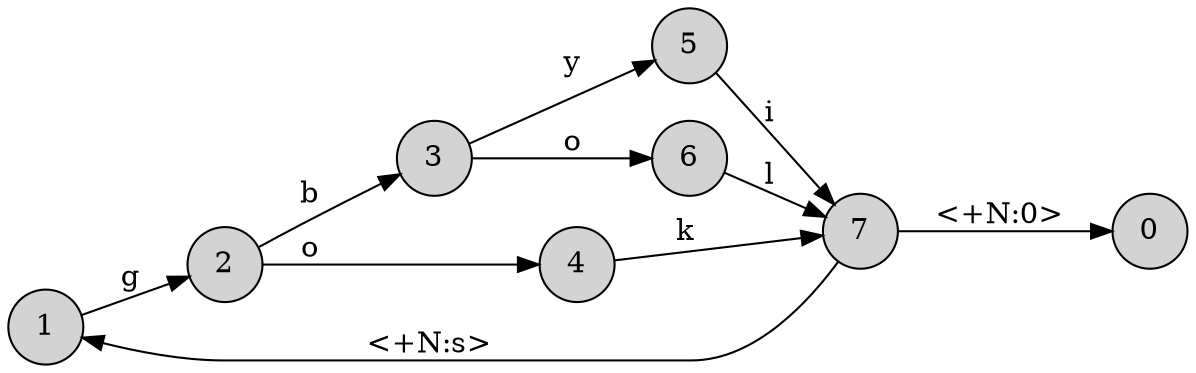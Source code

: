digraph A {
rankdir = LR;
node [shape=circle,style=filled] 1
node [shape=circle,style=filled] 2
node [shape=circle,style=filled] 3
node [shape=circle,style=filled] 4
node [shape=circle,style=filled] 5
node [shape=circle,style=filled] 6
node [shape=circle,style=filled] 7
node [shape=circle,style=filled] 0
1 -> 2 [label="g "];
2 -> 3 [label="b "];
2 -> 4 [label="o "];
3 -> 5 [label="y "];
3 -> 6 [label="o "];
4 -> 7 [label="k "];
5 -> 7 [label="i "];
6 -> 7 [label="l "];
7 -> 1 [label="<+N:s> "];
7 -> 0 [label="<+N:0> "];}
